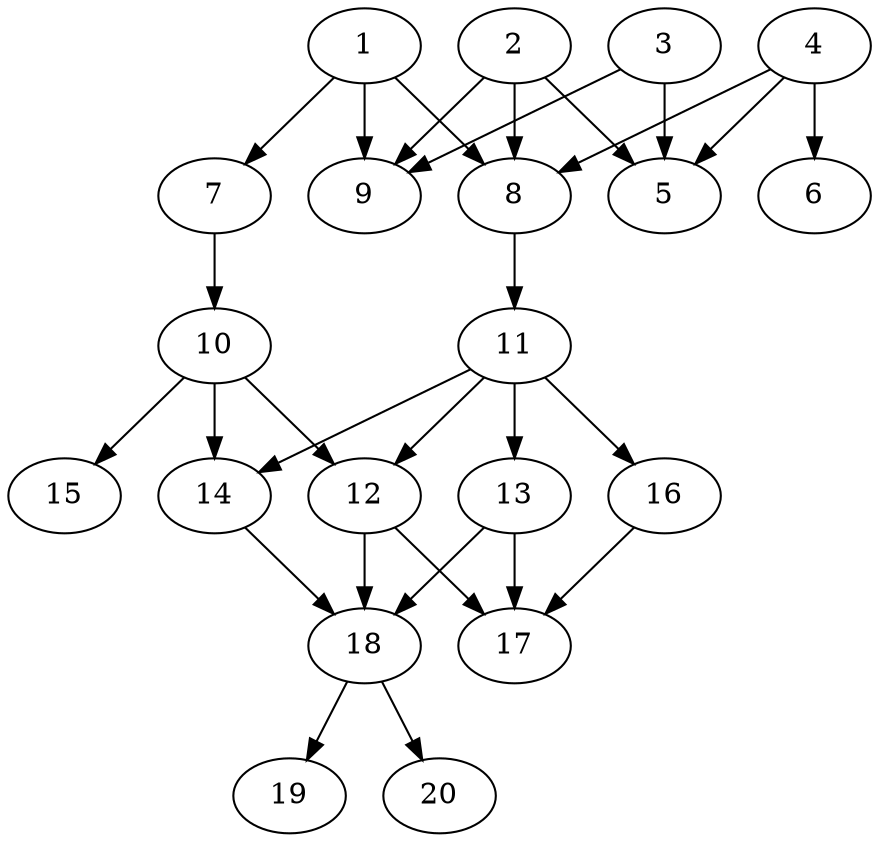 // DAG automatically generated by daggen at Tue Jul 23 14:27:02 2019
// ./daggen --dot -n 20 --ccr 0.5 --fat 0.5 --regular 0.5 --density 0.7 --mindata 5242880 --maxdata 52428800 
digraph G {
  1 [size="66797568", alpha="0.03", expect_size="33398784"] 
  1 -> 7 [size ="33398784"]
  1 -> 8 [size ="33398784"]
  1 -> 9 [size ="33398784"]
  2 [size="35516416", alpha="0.00", expect_size="17758208"] 
  2 -> 5 [size ="17758208"]
  2 -> 8 [size ="17758208"]
  2 -> 9 [size ="17758208"]
  3 [size="75493376", alpha="0.14", expect_size="37746688"] 
  3 -> 5 [size ="37746688"]
  3 -> 9 [size ="37746688"]
  4 [size="54394880", alpha="0.01", expect_size="27197440"] 
  4 -> 5 [size ="27197440"]
  4 -> 6 [size ="27197440"]
  4 -> 8 [size ="27197440"]
  5 [size="29550592", alpha="0.15", expect_size="14775296"] 
  6 [size="99829760", alpha="0.13", expect_size="49914880"] 
  7 [size="10872832", alpha="0.18", expect_size="5436416"] 
  7 -> 10 [size ="5436416"]
  8 [size="38754304", alpha="0.06", expect_size="19377152"] 
  8 -> 11 [size ="19377152"]
  9 [size="53596160", alpha="0.01", expect_size="26798080"] 
  10 [size="63205376", alpha="0.02", expect_size="31602688"] 
  10 -> 12 [size ="31602688"]
  10 -> 14 [size ="31602688"]
  10 -> 15 [size ="31602688"]
  11 [size="17829888", alpha="0.15", expect_size="8914944"] 
  11 -> 12 [size ="8914944"]
  11 -> 13 [size ="8914944"]
  11 -> 14 [size ="8914944"]
  11 -> 16 [size ="8914944"]
  12 [size="32569344", alpha="0.01", expect_size="16284672"] 
  12 -> 17 [size ="16284672"]
  12 -> 18 [size ="16284672"]
  13 [size="34859008", alpha="0.16", expect_size="17429504"] 
  13 -> 17 [size ="17429504"]
  13 -> 18 [size ="17429504"]
  14 [size="98691072", alpha="0.19", expect_size="49345536"] 
  14 -> 18 [size ="49345536"]
  15 [size="101648384", alpha="0.18", expect_size="50824192"] 
  16 [size="76470272", alpha="0.16", expect_size="38235136"] 
  16 -> 17 [size ="38235136"]
  17 [size="41703424", alpha="0.08", expect_size="20851712"] 
  18 [size="30760960", alpha="0.06", expect_size="15380480"] 
  18 -> 19 [size ="15380480"]
  18 -> 20 [size ="15380480"]
  19 [size="56823808", alpha="0.15", expect_size="28411904"] 
  20 [size="62240768", alpha="0.19", expect_size="31120384"] 
}
